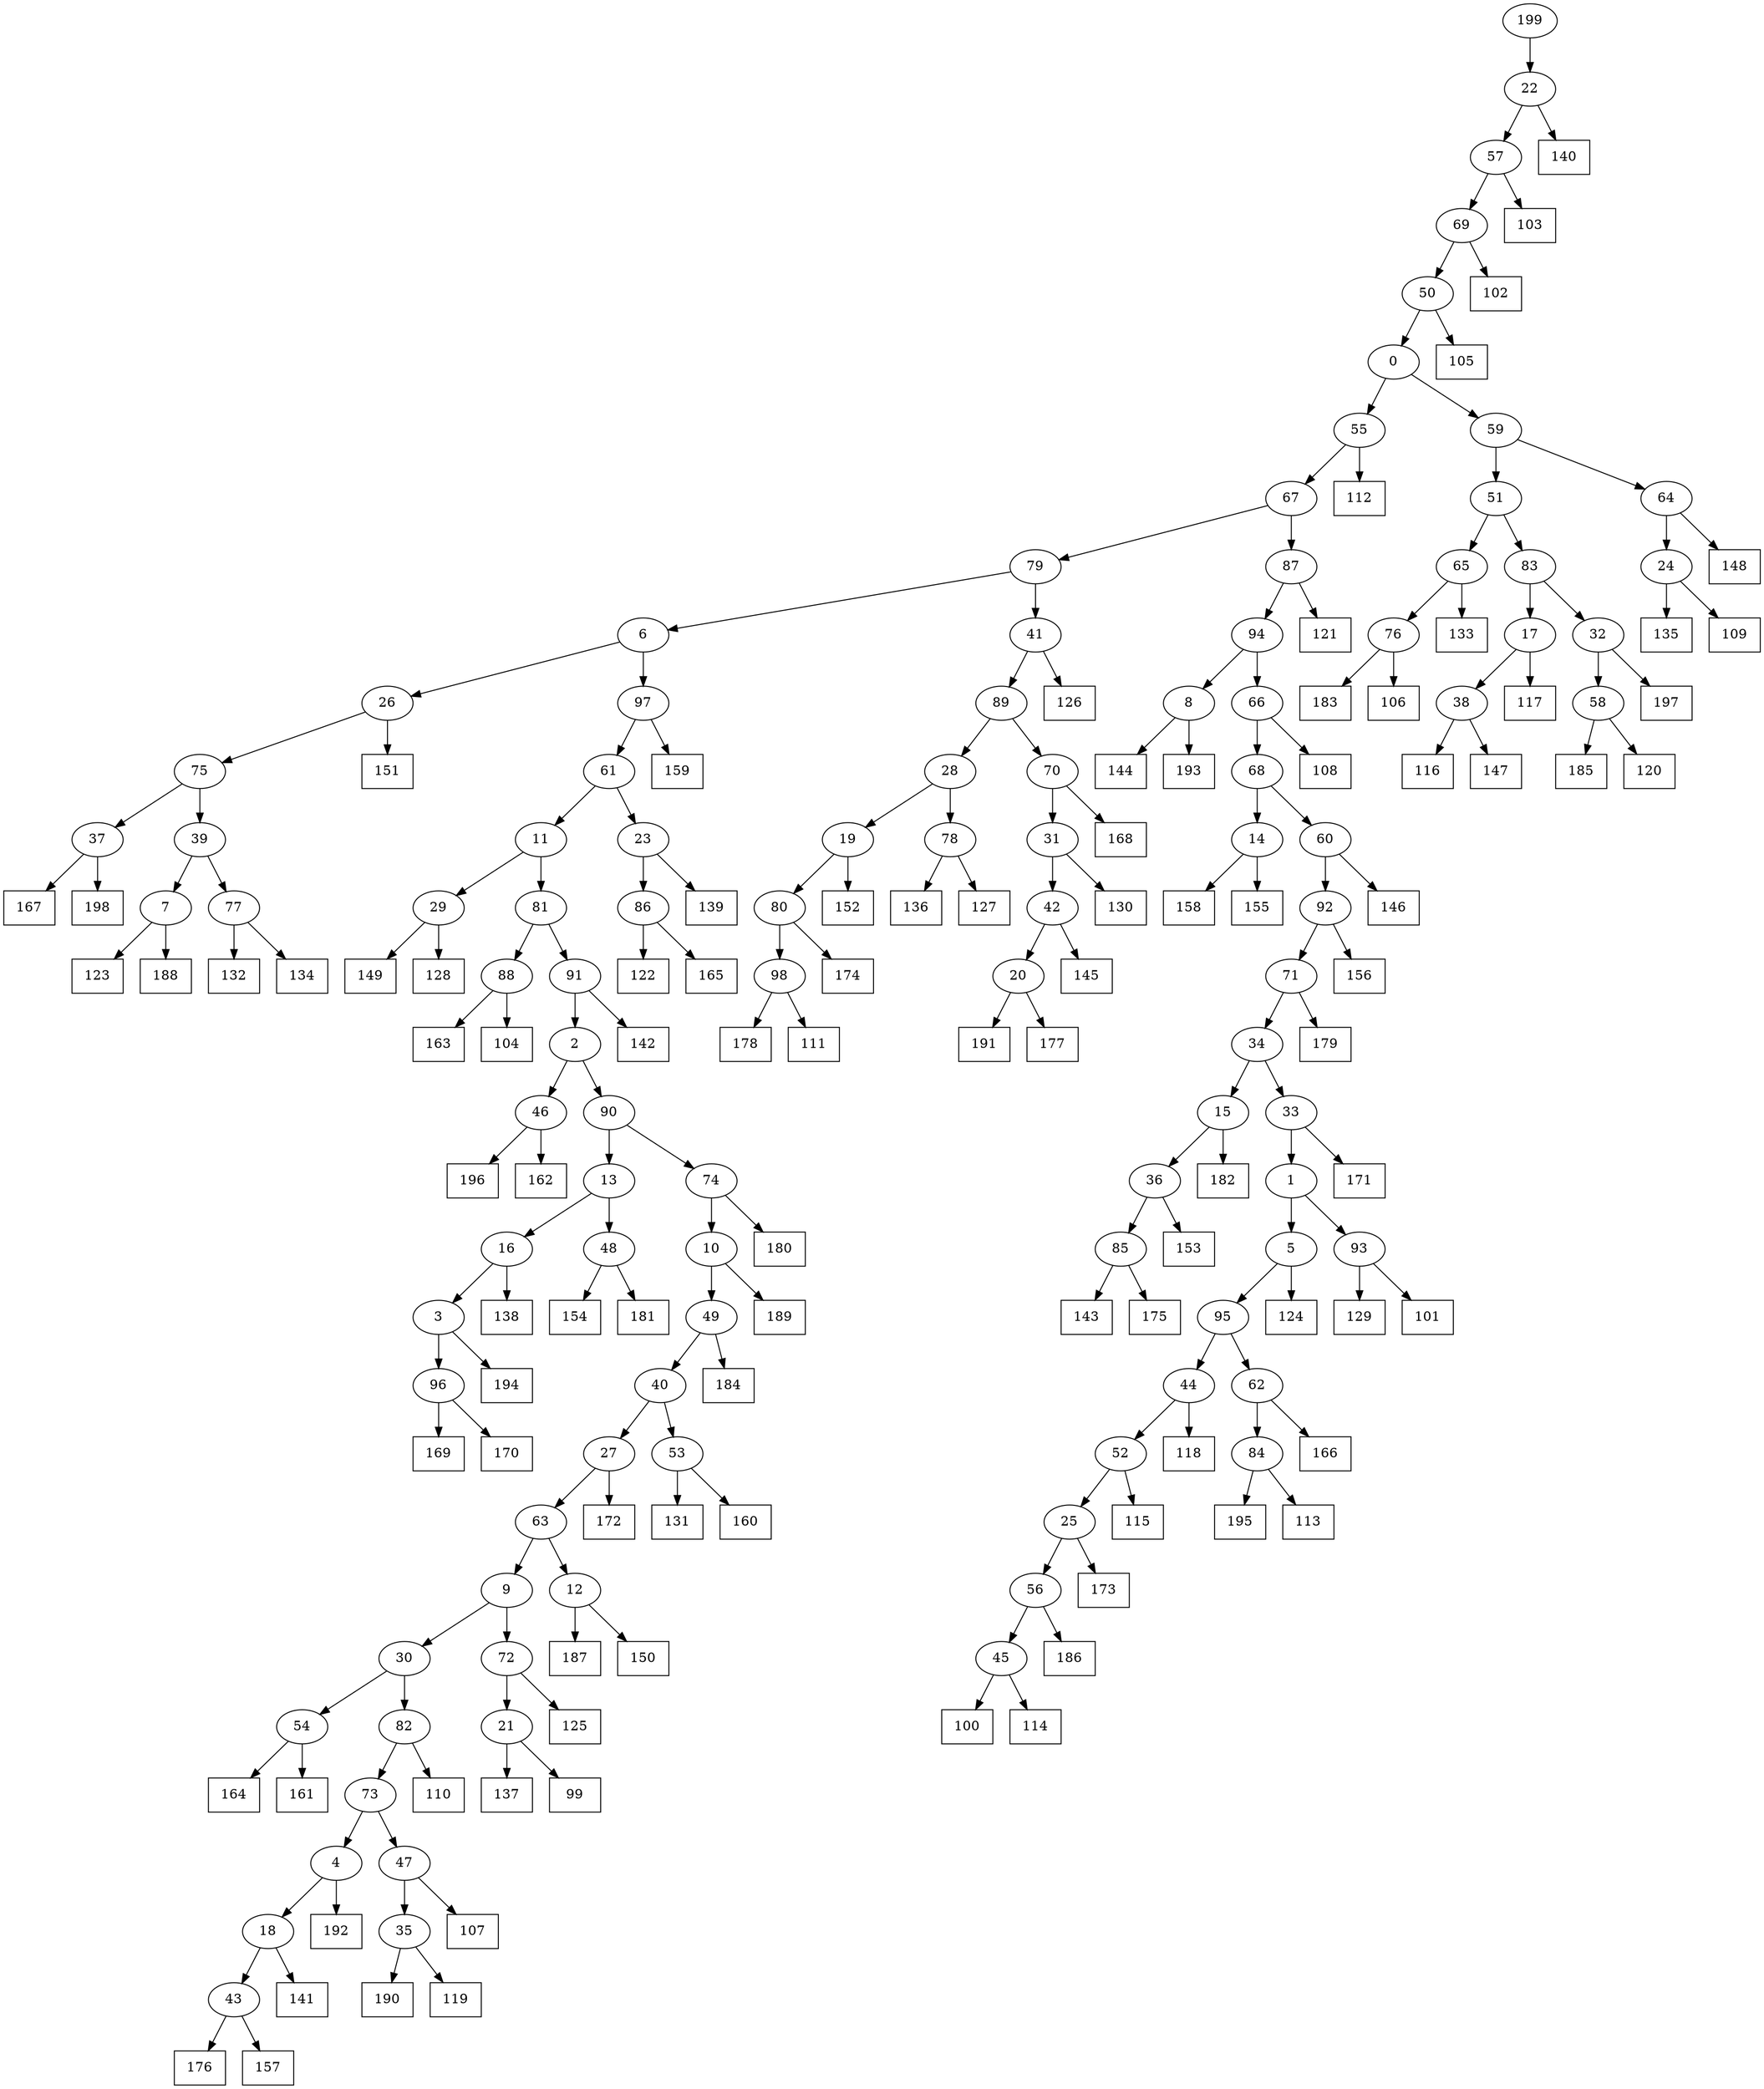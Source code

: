 digraph G {
0[label="0"];
1[label="1"];
2[label="2"];
3[label="3"];
4[label="4"];
5[label="5"];
6[label="6"];
7[label="7"];
8[label="8"];
9[label="9"];
10[label="10"];
11[label="11"];
12[label="12"];
13[label="13"];
14[label="14"];
15[label="15"];
16[label="16"];
17[label="17"];
18[label="18"];
19[label="19"];
20[label="20"];
21[label="21"];
22[label="22"];
23[label="23"];
24[label="24"];
25[label="25"];
26[label="26"];
27[label="27"];
28[label="28"];
29[label="29"];
30[label="30"];
31[label="31"];
32[label="32"];
33[label="33"];
34[label="34"];
35[label="35"];
36[label="36"];
37[label="37"];
38[label="38"];
39[label="39"];
40[label="40"];
41[label="41"];
42[label="42"];
43[label="43"];
44[label="44"];
45[label="45"];
46[label="46"];
47[label="47"];
48[label="48"];
49[label="49"];
50[label="50"];
51[label="51"];
52[label="52"];
53[label="53"];
54[label="54"];
55[label="55"];
56[label="56"];
57[label="57"];
58[label="58"];
59[label="59"];
60[label="60"];
61[label="61"];
62[label="62"];
63[label="63"];
64[label="64"];
65[label="65"];
66[label="66"];
67[label="67"];
68[label="68"];
69[label="69"];
70[label="70"];
71[label="71"];
72[label="72"];
73[label="73"];
74[label="74"];
75[label="75"];
76[label="76"];
77[label="77"];
78[label="78"];
79[label="79"];
80[label="80"];
81[label="81"];
82[label="82"];
83[label="83"];
84[label="84"];
85[label="85"];
86[label="86"];
87[label="87"];
88[label="88"];
89[label="89"];
90[label="90"];
91[label="91"];
92[label="92"];
93[label="93"];
94[label="94"];
95[label="95"];
96[label="96"];
97[label="97"];
98[label="98"];
99[shape=box,label="180"];
100[shape=box,label="143"];
101[shape=box,label="105"];
102[shape=box,label="149"];
103[shape=box,label="144"];
104[shape=box,label="194"];
105[shape=box,label="196"];
106[shape=box,label="184"];
107[shape=box,label="156"];
108[shape=box,label="123"];
109[shape=box,label="190"];
110[shape=box,label="163"];
111[shape=box,label="107"];
112[shape=box,label="183"];
113[shape=box,label="154"];
114[shape=box,label="188"];
115[shape=box,label="185"];
116[shape=box,label="158"];
117[shape=box,label="116"];
118[shape=box,label="191"];
119[shape=box,label="121"];
120[shape=box,label="175"];
121[shape=box,label="129"];
122[shape=box,label="122"];
123[shape=box,label="153"];
124[shape=box,label="168"];
125[shape=box,label="100"];
126[shape=box,label="165"];
127[shape=box,label="171"];
128[shape=box,label="195"];
129[shape=box,label="169"];
130[shape=box,label="110"];
131[shape=box,label="102"];
132[shape=box,label="166"];
133[shape=box,label="192"];
134[shape=box,label="136"];
135[shape=box,label="189"];
136[shape=box,label="113"];
137[shape=box,label="141"];
138[shape=box,label="112"];
139[shape=box,label="120"];
140[shape=box,label="137"];
141[shape=box,label="187"];
142[shape=box,label="138"];
143[shape=box,label="152"];
144[shape=box,label="142"];
145[shape=box,label="167"];
146[shape=box,label="176"];
147[shape=box,label="159"];
148[shape=box,label="157"];
149[shape=box,label="172"];
150[shape=box,label="135"];
151[shape=box,label="145"];
152[shape=box,label="178"];
153[shape=box,label="155"];
154[shape=box,label="114"];
155[shape=box,label="132"];
156[shape=box,label="174"];
157[shape=box,label="162"];
158[shape=box,label="197"];
159[shape=box,label="140"];
160[shape=box,label="130"];
161[shape=box,label="164"];
162[shape=box,label="198"];
163[shape=box,label="111"];
164[shape=box,label="139"];
165[shape=box,label="103"];
166[shape=box,label="128"];
167[shape=box,label="106"];
168[shape=box,label="117"];
169[shape=box,label="181"];
170[shape=box,label="101"];
171[shape=box,label="193"];
172[shape=box,label="115"];
173[shape=box,label="99"];
174[shape=box,label="108"];
175[shape=box,label="148"];
176[shape=box,label="131"];
177[shape=box,label="125"];
178[shape=box,label="161"];
179[shape=box,label="186"];
180[shape=box,label="147"];
181[shape=box,label="127"];
182[shape=box,label="126"];
183[shape=box,label="160"];
184[shape=box,label="179"];
185[shape=box,label="182"];
186[shape=box,label="173"];
187[shape=box,label="177"];
188[shape=box,label="109"];
189[shape=box,label="151"];
190[shape=box,label="104"];
191[shape=box,label="119"];
192[shape=box,label="133"];
193[shape=box,label="118"];
194[shape=box,label="150"];
195[shape=box,label="146"];
196[shape=box,label="124"];
197[shape=box,label="134"];
198[shape=box,label="170"];
199[label="199"];
29->102 ;
96->129 ;
36->123 ;
64->175 ;
35->191 ;
59->64 ;
28->78 ;
20->118 ;
14->153 ;
78->134 ;
54->161 ;
84->128 ;
0->59 ;
4->133 ;
86->122 ;
42->151 ;
32->58 ;
58->139 ;
3->104 ;
60->92 ;
73->47 ;
96->198 ;
50->101 ;
71->184 ;
14->116 ;
17->168 ;
62->132 ;
42->20 ;
20->187 ;
70->124 ;
35->109 ;
53->176 ;
40->53 ;
53->183 ;
78->181 ;
30->82 ;
52->172 ;
8->103 ;
37->145 ;
15->185 ;
1->5 ;
41->182 ;
12->194 ;
58->115 ;
77->155 ;
92->71 ;
48->169 ;
68->60 ;
43->146 ;
30->54 ;
54->178 ;
49->40 ;
47->35 ;
13->16 ;
19->80 ;
59->51 ;
51->83 ;
95->62 ;
93->121 ;
19->143 ;
48->113 ;
56->179 ;
45->154 ;
46->105 ;
52->25 ;
90->13 ;
50->0 ;
5->196 ;
69->131 ;
76->112 ;
18->137 ;
80->98 ;
82->130 ;
47->111 ;
60->195 ;
51->65 ;
65->192 ;
75->39 ;
34->15 ;
15->36 ;
11->81 ;
24->188 ;
62->84 ;
74->99 ;
16->142 ;
21->173 ;
71->34 ;
33->127 ;
94->8 ;
91->144 ;
87->94 ;
13->48 ;
33->1 ;
1->93 ;
68->14 ;
79->6 ;
89->70 ;
7->108 ;
89->28 ;
28->19 ;
98->152 ;
74->10 ;
39->7 ;
7->114 ;
10->135 ;
27->149 ;
38->117 ;
81->88 ;
88->110 ;
72->177 ;
70->31 ;
31->160 ;
9->30 ;
66->68 ;
93->170 ;
43->148 ;
98->163 ;
73->4 ;
25->186 ;
45->125 ;
83->32 ;
32->158 ;
87->119 ;
16->3 ;
3->96 ;
8->171 ;
22->159 ;
12->141 ;
85->100 ;
9->72 ;
61->11 ;
23->164 ;
83->17 ;
41->89 ;
26->189 ;
97->147 ;
67->79 ;
79->41 ;
5->95 ;
55->67 ;
67->87 ;
88->190 ;
91->2 ;
2->46 ;
199->22 ;
22->57 ;
57->165 ;
40->27 ;
2->90 ;
90->74 ;
82->73 ;
26->75 ;
65->76 ;
76->167 ;
44->193 ;
29->166 ;
0->55 ;
55->138 ;
72->21 ;
6->97 ;
97->61 ;
84->136 ;
63->9 ;
4->18 ;
18->43 ;
36->85 ;
46->157 ;
17->38 ;
38->180 ;
31->42 ;
27->63 ;
63->12 ;
92->107 ;
61->23 ;
23->86 ;
85->120 ;
39->77 ;
77->197 ;
34->33 ;
25->56 ;
56->45 ;
21->140 ;
94->66 ;
66->174 ;
81->91 ;
64->24 ;
24->150 ;
6->26 ;
75->37 ;
37->162 ;
11->29 ;
95->44 ;
44->52 ;
86->126 ;
57->69 ;
69->50 ;
80->156 ;
10->49 ;
49->106 ;
}
